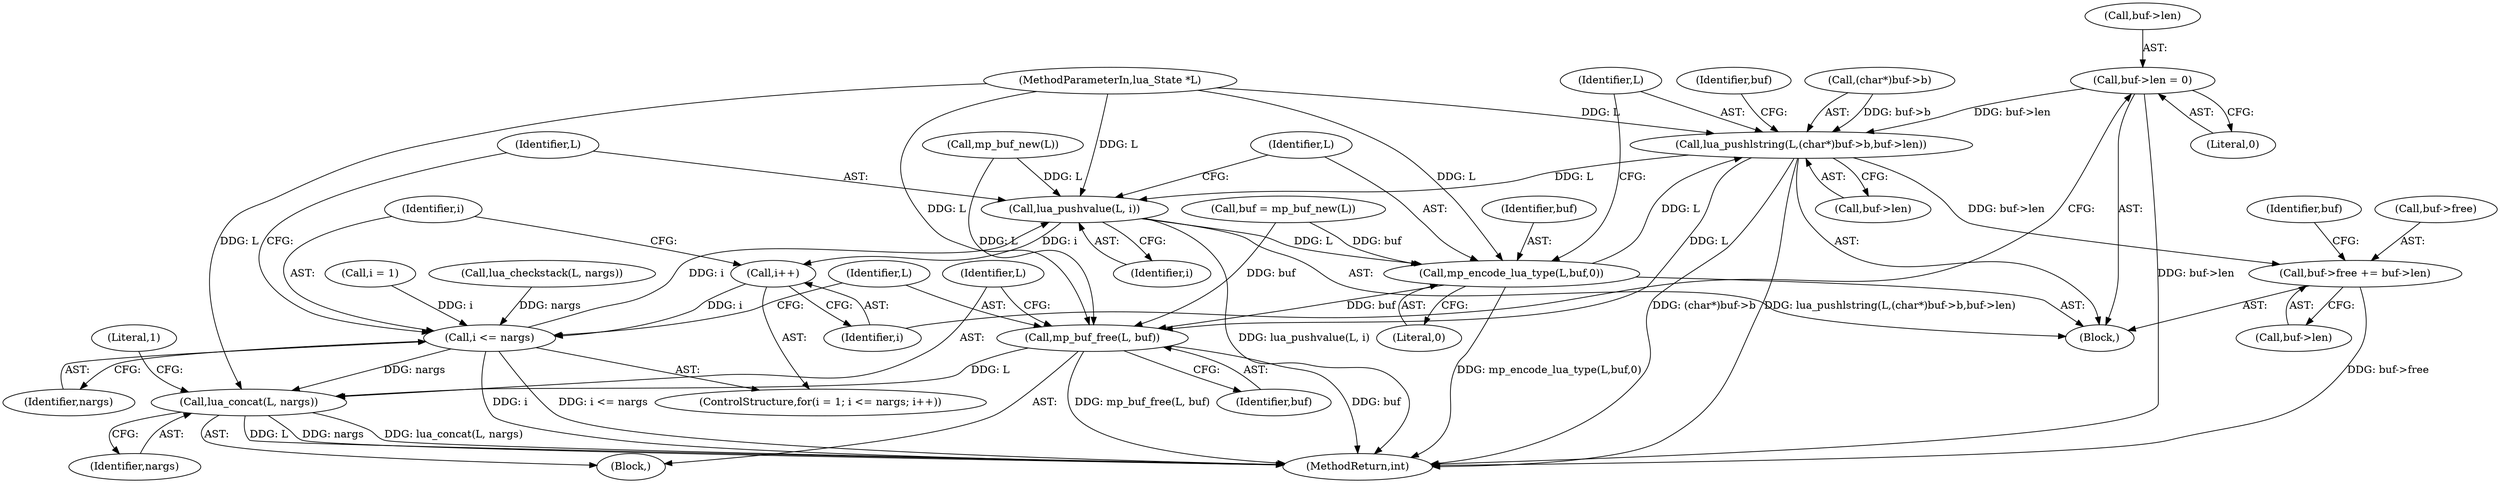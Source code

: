 digraph "0_redis_52a00201fca331217c3b4b8b634f6a0f57d6b7d3@pointer" {
"1000170" [label="(Call,buf->len = 0)"];
"1000153" [label="(Call,lua_pushlstring(L,(char*)buf->b,buf->len))"];
"1000146" [label="(Call,lua_pushvalue(L, i))"];
"1000143" [label="(Call,i++)"];
"1000140" [label="(Call,i <= nargs)"];
"1000178" [label="(Call,lua_concat(L, nargs))"];
"1000149" [label="(Call,mp_encode_lua_type(L,buf,0))"];
"1000175" [label="(Call,mp_buf_free(L, buf))"];
"1000163" [label="(Call,buf->free += buf->len)"];
"1000104" [label="(MethodParameterIn,lua_State *L)"];
"1000140" [label="(Call,i <= nargs)"];
"1000177" [label="(Identifier,buf)"];
"1000154" [label="(Identifier,L)"];
"1000148" [label="(Identifier,i)"];
"1000172" [label="(Identifier,buf)"];
"1000155" [label="(Call,(char*)buf->b)"];
"1000167" [label="(Call,buf->len)"];
"1000170" [label="(Call,buf->len = 0)"];
"1000136" [label="(ControlStructure,for(i = 1; i <= nargs; i++))"];
"1000147" [label="(Identifier,L)"];
"1000142" [label="(Identifier,nargs)"];
"1000179" [label="(Identifier,L)"];
"1000145" [label="(Block,)"];
"1000171" [label="(Call,buf->len)"];
"1000174" [label="(Literal,0)"];
"1000183" [label="(MethodReturn,int)"];
"1000144" [label="(Identifier,i)"];
"1000151" [label="(Identifier,buf)"];
"1000152" [label="(Literal,0)"];
"1000146" [label="(Call,lua_pushvalue(L, i))"];
"1000153" [label="(Call,lua_pushlstring(L,(char*)buf->b,buf->len))"];
"1000132" [label="(Call,buf = mp_buf_new(L))"];
"1000124" [label="(Call,lua_checkstack(L, nargs))"];
"1000176" [label="(Identifier,L)"];
"1000149" [label="(Call,mp_encode_lua_type(L,buf,0))"];
"1000163" [label="(Call,buf->free += buf->len)"];
"1000164" [label="(Call,buf->free)"];
"1000175" [label="(Call,mp_buf_free(L, buf))"];
"1000160" [label="(Call,buf->len)"];
"1000165" [label="(Identifier,buf)"];
"1000182" [label="(Literal,1)"];
"1000178" [label="(Call,lua_concat(L, nargs))"];
"1000150" [label="(Identifier,L)"];
"1000141" [label="(Identifier,i)"];
"1000180" [label="(Identifier,nargs)"];
"1000134" [label="(Call,mp_buf_new(L))"];
"1000137" [label="(Call,i = 1)"];
"1000105" [label="(Block,)"];
"1000143" [label="(Call,i++)"];
"1000170" -> "1000145"  [label="AST: "];
"1000170" -> "1000174"  [label="CFG: "];
"1000171" -> "1000170"  [label="AST: "];
"1000174" -> "1000170"  [label="AST: "];
"1000144" -> "1000170"  [label="CFG: "];
"1000170" -> "1000183"  [label="DDG: buf->len"];
"1000170" -> "1000153"  [label="DDG: buf->len"];
"1000153" -> "1000145"  [label="AST: "];
"1000153" -> "1000160"  [label="CFG: "];
"1000154" -> "1000153"  [label="AST: "];
"1000155" -> "1000153"  [label="AST: "];
"1000160" -> "1000153"  [label="AST: "];
"1000165" -> "1000153"  [label="CFG: "];
"1000153" -> "1000183"  [label="DDG: lua_pushlstring(L,(char*)buf->b,buf->len)"];
"1000153" -> "1000183"  [label="DDG: (char*)buf->b"];
"1000153" -> "1000146"  [label="DDG: L"];
"1000149" -> "1000153"  [label="DDG: L"];
"1000104" -> "1000153"  [label="DDG: L"];
"1000155" -> "1000153"  [label="DDG: buf->b"];
"1000153" -> "1000163"  [label="DDG: buf->len"];
"1000153" -> "1000175"  [label="DDG: L"];
"1000146" -> "1000145"  [label="AST: "];
"1000146" -> "1000148"  [label="CFG: "];
"1000147" -> "1000146"  [label="AST: "];
"1000148" -> "1000146"  [label="AST: "];
"1000150" -> "1000146"  [label="CFG: "];
"1000146" -> "1000183"  [label="DDG: lua_pushvalue(L, i)"];
"1000146" -> "1000143"  [label="DDG: i"];
"1000134" -> "1000146"  [label="DDG: L"];
"1000104" -> "1000146"  [label="DDG: L"];
"1000140" -> "1000146"  [label="DDG: i"];
"1000146" -> "1000149"  [label="DDG: L"];
"1000143" -> "1000136"  [label="AST: "];
"1000143" -> "1000144"  [label="CFG: "];
"1000144" -> "1000143"  [label="AST: "];
"1000141" -> "1000143"  [label="CFG: "];
"1000143" -> "1000140"  [label="DDG: i"];
"1000140" -> "1000136"  [label="AST: "];
"1000140" -> "1000142"  [label="CFG: "];
"1000141" -> "1000140"  [label="AST: "];
"1000142" -> "1000140"  [label="AST: "];
"1000147" -> "1000140"  [label="CFG: "];
"1000176" -> "1000140"  [label="CFG: "];
"1000140" -> "1000183"  [label="DDG: i <= nargs"];
"1000140" -> "1000183"  [label="DDG: i"];
"1000137" -> "1000140"  [label="DDG: i"];
"1000124" -> "1000140"  [label="DDG: nargs"];
"1000140" -> "1000178"  [label="DDG: nargs"];
"1000178" -> "1000105"  [label="AST: "];
"1000178" -> "1000180"  [label="CFG: "];
"1000179" -> "1000178"  [label="AST: "];
"1000180" -> "1000178"  [label="AST: "];
"1000182" -> "1000178"  [label="CFG: "];
"1000178" -> "1000183"  [label="DDG: lua_concat(L, nargs)"];
"1000178" -> "1000183"  [label="DDG: L"];
"1000178" -> "1000183"  [label="DDG: nargs"];
"1000175" -> "1000178"  [label="DDG: L"];
"1000104" -> "1000178"  [label="DDG: L"];
"1000149" -> "1000145"  [label="AST: "];
"1000149" -> "1000152"  [label="CFG: "];
"1000150" -> "1000149"  [label="AST: "];
"1000151" -> "1000149"  [label="AST: "];
"1000152" -> "1000149"  [label="AST: "];
"1000154" -> "1000149"  [label="CFG: "];
"1000149" -> "1000183"  [label="DDG: mp_encode_lua_type(L,buf,0)"];
"1000104" -> "1000149"  [label="DDG: L"];
"1000132" -> "1000149"  [label="DDG: buf"];
"1000149" -> "1000175"  [label="DDG: buf"];
"1000175" -> "1000105"  [label="AST: "];
"1000175" -> "1000177"  [label="CFG: "];
"1000176" -> "1000175"  [label="AST: "];
"1000177" -> "1000175"  [label="AST: "];
"1000179" -> "1000175"  [label="CFG: "];
"1000175" -> "1000183"  [label="DDG: buf"];
"1000175" -> "1000183"  [label="DDG: mp_buf_free(L, buf)"];
"1000134" -> "1000175"  [label="DDG: L"];
"1000104" -> "1000175"  [label="DDG: L"];
"1000132" -> "1000175"  [label="DDG: buf"];
"1000163" -> "1000145"  [label="AST: "];
"1000163" -> "1000167"  [label="CFG: "];
"1000164" -> "1000163"  [label="AST: "];
"1000167" -> "1000163"  [label="AST: "];
"1000172" -> "1000163"  [label="CFG: "];
"1000163" -> "1000183"  [label="DDG: buf->free"];
}
